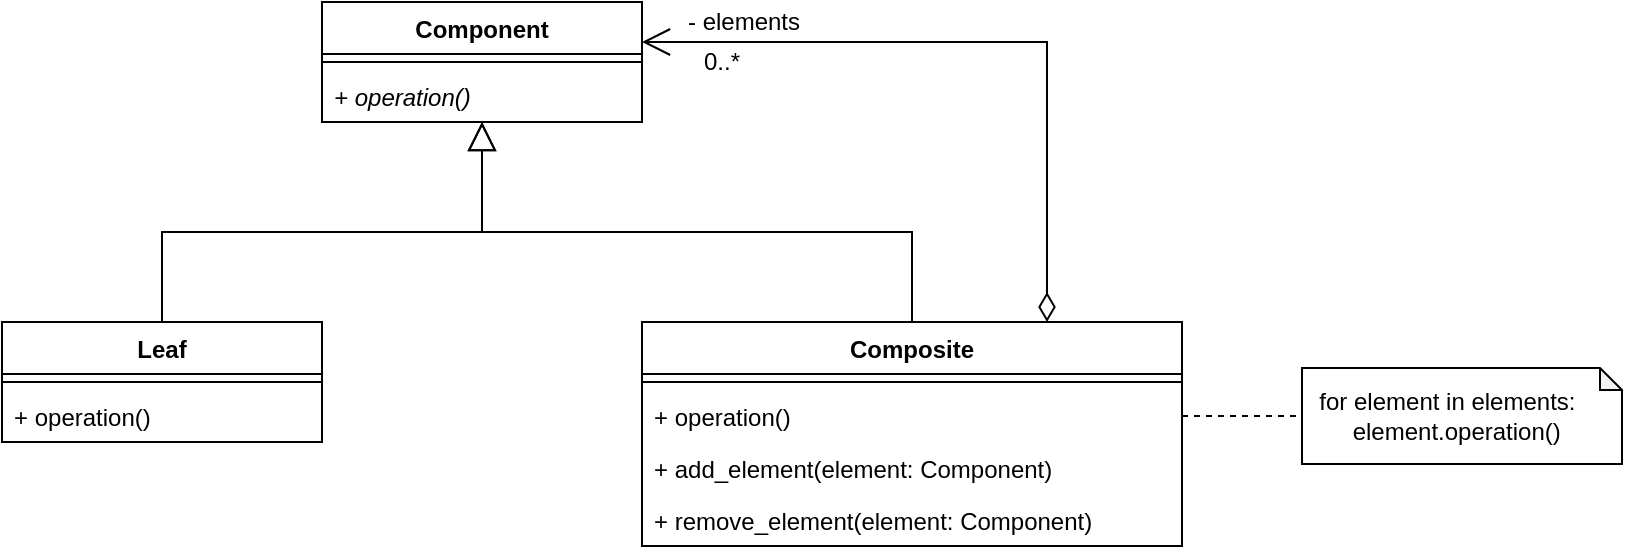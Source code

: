<mxfile version="13.7.9" type="device"><diagram id="AiHdqqzdbkVgWJb6dV1r" name="Página-1"><mxGraphModel dx="1086" dy="806" grid="1" gridSize="10" guides="1" tooltips="1" connect="1" arrows="1" fold="1" page="1" pageScale="1" pageWidth="827" pageHeight="1169" math="0" shadow="0"><root><mxCell id="0"/><mxCell id="1" parent="0"/><mxCell id="DX9v3dSKjatbU7wCGUkW-17" style="edgeStyle=orthogonalEdgeStyle;rounded=0;orthogonalLoop=1;jettySize=auto;html=1;exitX=0.5;exitY=0;exitDx=0;exitDy=0;endSize=12;endArrow=block;endFill=0;" parent="1" source="DX9v3dSKjatbU7wCGUkW-5" target="DX9v3dSKjatbU7wCGUkW-9" edge="1"><mxGeometry relative="1" as="geometry"/></mxCell><mxCell id="DX9v3dSKjatbU7wCGUkW-5" value="Leaf" style="swimlane;fontStyle=1;align=center;verticalAlign=top;childLayout=stackLayout;horizontal=1;startSize=26;horizontalStack=0;resizeParent=1;resizeParentMax=0;resizeLast=0;collapsible=1;marginBottom=0;" parent="1" vertex="1"><mxGeometry x="120" y="280" width="160" height="60" as="geometry"/></mxCell><mxCell id="DX9v3dSKjatbU7wCGUkW-7" value="" style="line;strokeWidth=1;fillColor=none;align=left;verticalAlign=middle;spacingTop=-1;spacingLeft=3;spacingRight=3;rotatable=0;labelPosition=right;points=[];portConstraint=eastwest;" parent="DX9v3dSKjatbU7wCGUkW-5" vertex="1"><mxGeometry y="26" width="160" height="8" as="geometry"/></mxCell><mxCell id="DX9v3dSKjatbU7wCGUkW-8" value="+ operation()" style="text;strokeColor=none;fillColor=none;align=left;verticalAlign=top;spacingLeft=4;spacingRight=4;overflow=hidden;rotatable=0;points=[[0,0.5],[1,0.5]];portConstraint=eastwest;" parent="DX9v3dSKjatbU7wCGUkW-5" vertex="1"><mxGeometry y="34" width="160" height="26" as="geometry"/></mxCell><mxCell id="DX9v3dSKjatbU7wCGUkW-9" value="Component" style="swimlane;fontStyle=1;align=center;verticalAlign=top;childLayout=stackLayout;horizontal=1;startSize=26;horizontalStack=0;resizeParent=1;resizeParentMax=0;resizeLast=0;collapsible=1;marginBottom=0;" parent="1" vertex="1"><mxGeometry x="280" y="120" width="160" height="60" as="geometry"/></mxCell><mxCell id="DX9v3dSKjatbU7wCGUkW-11" value="" style="line;strokeWidth=1;fillColor=none;align=left;verticalAlign=middle;spacingTop=-1;spacingLeft=3;spacingRight=3;rotatable=0;labelPosition=right;points=[];portConstraint=eastwest;" parent="DX9v3dSKjatbU7wCGUkW-9" vertex="1"><mxGeometry y="26" width="160" height="8" as="geometry"/></mxCell><mxCell id="DX9v3dSKjatbU7wCGUkW-12" value="+ operation()" style="text;strokeColor=none;fillColor=none;align=left;verticalAlign=top;spacingLeft=4;spacingRight=4;overflow=hidden;rotatable=0;points=[[0,0.5],[1,0.5]];portConstraint=eastwest;fontStyle=2" parent="DX9v3dSKjatbU7wCGUkW-9" vertex="1"><mxGeometry y="34" width="160" height="26" as="geometry"/></mxCell><mxCell id="DX9v3dSKjatbU7wCGUkW-16" style="edgeStyle=orthogonalEdgeStyle;rounded=0;orthogonalLoop=1;jettySize=auto;html=1;exitX=0.5;exitY=0;exitDx=0;exitDy=0;endSize=12;endArrow=block;endFill=0;" parent="1" source="DX9v3dSKjatbU7wCGUkW-1" target="DX9v3dSKjatbU7wCGUkW-9" edge="1"><mxGeometry relative="1" as="geometry"/></mxCell><mxCell id="DX9v3dSKjatbU7wCGUkW-18" style="edgeStyle=orthogonalEdgeStyle;rounded=0;orthogonalLoop=1;jettySize=auto;html=1;exitX=0.75;exitY=0;exitDx=0;exitDy=0;endArrow=open;endFill=0;endSize=12;startArrow=diamondThin;startFill=0;startSize=12;" parent="1" source="DX9v3dSKjatbU7wCGUkW-1" target="DX9v3dSKjatbU7wCGUkW-9" edge="1"><mxGeometry relative="1" as="geometry"><Array as="points"><mxPoint x="643" y="140"/></Array></mxGeometry></mxCell><mxCell id="DX9v3dSKjatbU7wCGUkW-1" value="Composite" style="swimlane;fontStyle=1;align=center;verticalAlign=top;childLayout=stackLayout;horizontal=1;startSize=26;horizontalStack=0;resizeParent=1;resizeParentMax=0;resizeLast=0;collapsible=1;marginBottom=0;" parent="1" vertex="1"><mxGeometry x="440" y="280" width="270" height="112" as="geometry"/></mxCell><mxCell id="DX9v3dSKjatbU7wCGUkW-3" value="" style="line;strokeWidth=1;fillColor=none;align=left;verticalAlign=middle;spacingTop=-1;spacingLeft=3;spacingRight=3;rotatable=0;labelPosition=right;points=[];portConstraint=eastwest;" parent="DX9v3dSKjatbU7wCGUkW-1" vertex="1"><mxGeometry y="26" width="270" height="8" as="geometry"/></mxCell><mxCell id="DX9v3dSKjatbU7wCGUkW-4" value="+ operation()" style="text;strokeColor=none;fillColor=none;align=left;verticalAlign=top;spacingLeft=4;spacingRight=4;overflow=hidden;rotatable=0;points=[[0,0.5],[1,0.5]];portConstraint=eastwest;" parent="DX9v3dSKjatbU7wCGUkW-1" vertex="1"><mxGeometry y="34" width="270" height="26" as="geometry"/></mxCell><mxCell id="DX9v3dSKjatbU7wCGUkW-13" value="+ add_element(element: Component)" style="text;strokeColor=none;fillColor=none;align=left;verticalAlign=top;spacingLeft=4;spacingRight=4;overflow=hidden;rotatable=0;points=[[0,0.5],[1,0.5]];portConstraint=eastwest;" parent="DX9v3dSKjatbU7wCGUkW-1" vertex="1"><mxGeometry y="60" width="270" height="26" as="geometry"/></mxCell><mxCell id="DX9v3dSKjatbU7wCGUkW-14" value="+ remove_element(element: Component)" style="text;strokeColor=none;fillColor=none;align=left;verticalAlign=top;spacingLeft=4;spacingRight=4;overflow=hidden;rotatable=0;points=[[0,0.5],[1,0.5]];portConstraint=eastwest;" parent="DX9v3dSKjatbU7wCGUkW-1" vertex="1"><mxGeometry y="86" width="270" height="26" as="geometry"/></mxCell><mxCell id="DX9v3dSKjatbU7wCGUkW-19" value="- elements" style="text;html=1;strokeColor=none;fillColor=none;align=center;verticalAlign=middle;whiteSpace=wrap;rounded=0;" parent="1" vertex="1"><mxGeometry x="461" y="120" width="60" height="20" as="geometry"/></mxCell><mxCell id="DX9v3dSKjatbU7wCGUkW-20" value="0..*" style="text;html=1;strokeColor=none;fillColor=none;align=center;verticalAlign=middle;whiteSpace=wrap;rounded=0;" parent="1" vertex="1"><mxGeometry x="460" y="140" width="40" height="20" as="geometry"/></mxCell><mxCell id="DX9v3dSKjatbU7wCGUkW-22" value="&amp;nbsp; for element in elements:&lt;br&gt;&amp;nbsp; &amp;nbsp; &amp;nbsp; &amp;nbsp;element.operation()" style="shape=note;whiteSpace=wrap;html=1;backgroundOutline=1;darkOpacity=0.05;size=11;align=left;" parent="1" vertex="1"><mxGeometry x="770" y="303" width="160" height="48" as="geometry"/></mxCell><mxCell id="DX9v3dSKjatbU7wCGUkW-23" style="edgeStyle=orthogonalEdgeStyle;rounded=0;orthogonalLoop=1;jettySize=auto;html=1;exitX=1;exitY=0.5;exitDx=0;exitDy=0;startArrow=none;startFill=0;startSize=12;endArrow=none;endFill=0;endSize=12;dashed=1;" parent="1" source="DX9v3dSKjatbU7wCGUkW-4" target="DX9v3dSKjatbU7wCGUkW-22" edge="1"><mxGeometry relative="1" as="geometry"/></mxCell></root></mxGraphModel></diagram></mxfile>